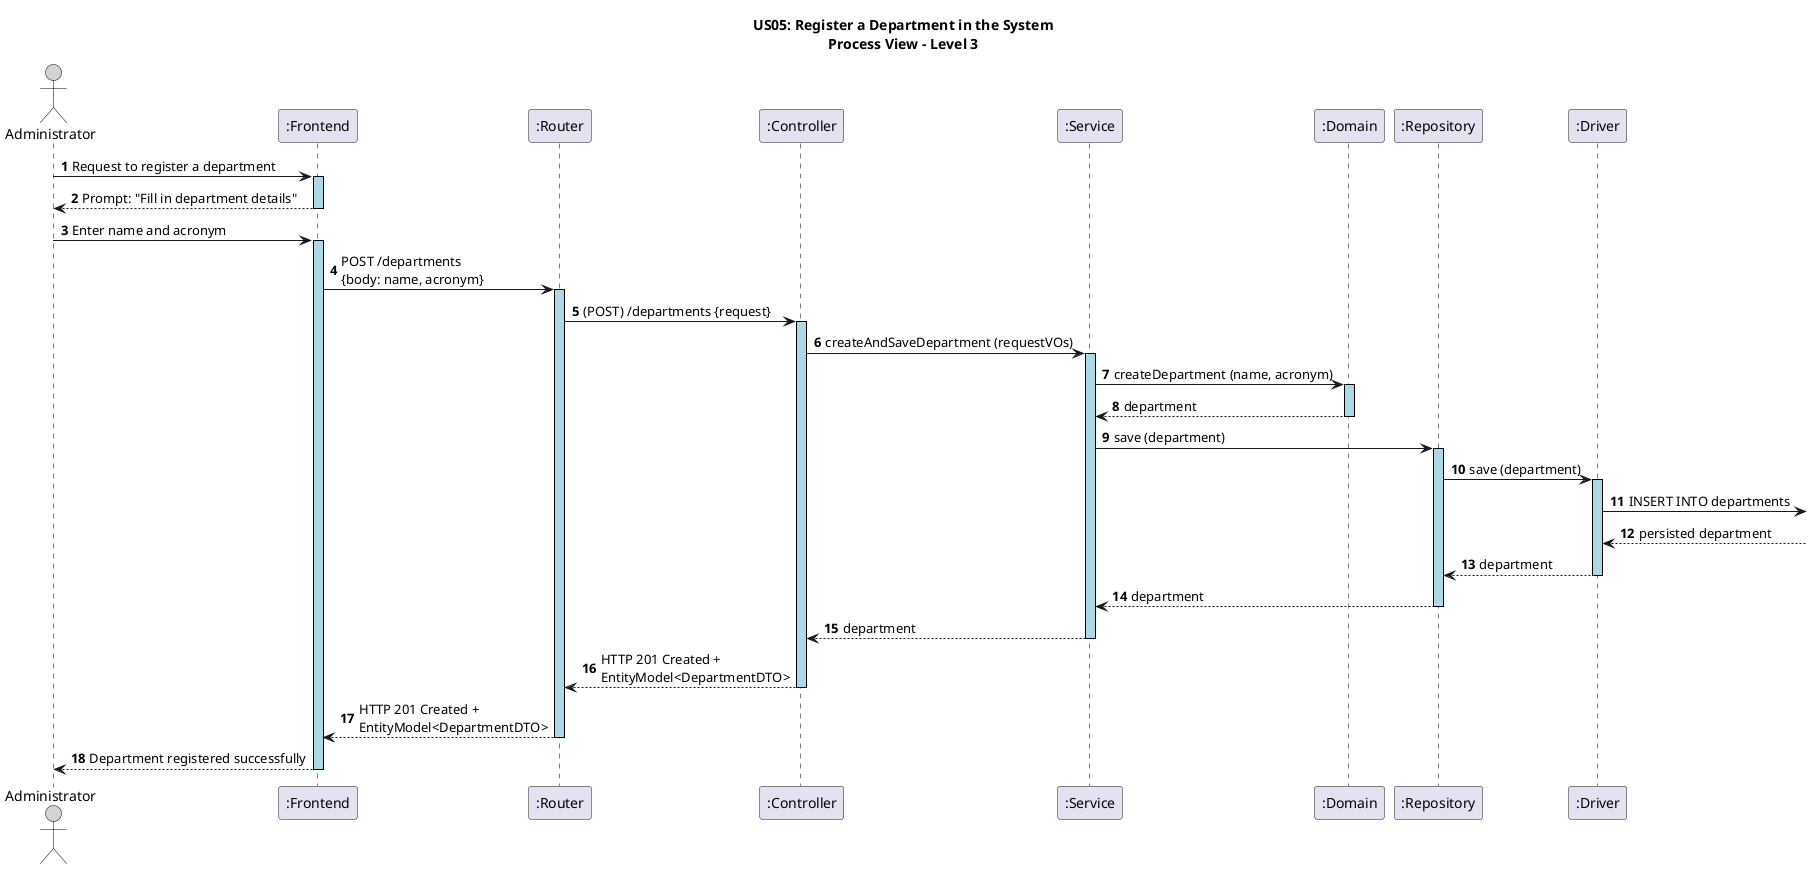 @startuml
autonumber

skinparam sequence {
    LifelineBorderColor black
    LifelineBackgroundColor LightBlue
    ActorBorderColor black
    ActorBackgroundColor LightGray
    GroupBorderColor #cccccc
    GroupBackgroundColor #f2f2f2
}

title US05: Register a Department in the System\nProcess View – Level 3

actor ADM as "Administrator"
participant ":Frontend" as FE
participant ":Router" as RT
participant ":Controller" as CT
participant ":Service" as SE
participant ":Domain" as DM
participant ":Repository" as RE
participant ":Driver" as DV


ADM -> FE ++: Request to register a department
FE --> ADM --: Prompt: "Fill in department details"
ADM -> FE ++: Enter name and acronym
FE -> RT ++: POST /departments \n{body: name, acronym}
RT -> CT ++: (POST) /departments {request}


CT -> SE ++: createAndSaveDepartment (requestVOs)


SE -> DM ++: createDepartment (name, acronym)
DM --> SE --: department



SE -> RE ++: save (department)
RE -> DV++: save (department)
DV ->: INSERT INTO departments
DV <--: persisted department
DV --> RE -- : department
RE --> SE --: department


SE --> CT --: department


CT --> RT --: HTTP 201 Created + \nEntityModel<DepartmentDTO>
RT --> FE --: HTTP 201 Created + \nEntityModel<DepartmentDTO>
FE --> ADM --: Department registered successfully


@enduml
